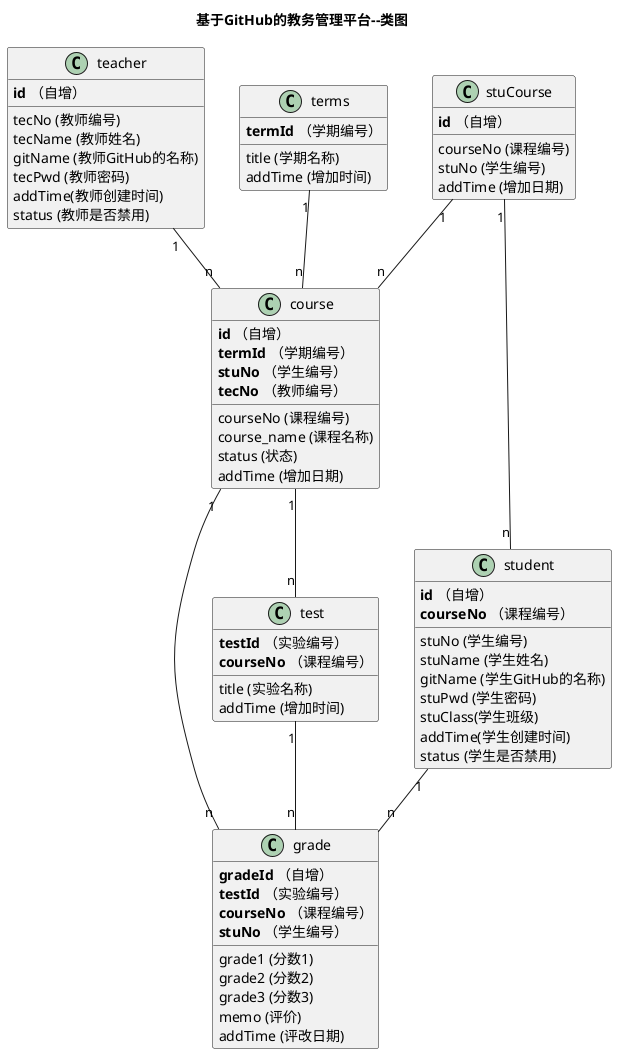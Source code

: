 @startuml
title 基于GitHub的教务管理平台--类图
class teacher {
    <b>id</b> （自增）
    tecNo (教师编号)
    tecName (教师姓名)
    gitName (教师GitHub的名称)
    tecPwd (教师密码)
    addTime(教师创建时间)
    status (教师是否禁用)
}
class stuCourse {
    <b>id</b> （自增）
    courseNo (课程编号)
    stuNo (学生编号)
    addTime (增加日期)
}

class student {
    <b>id</b> （自增）
    <b>courseNo</b> （课程编号）
    stuNo (学生编号)
    stuName (学生姓名)
    gitName (学生GitHub的名称)
    stuPwd (学生密码)
    stuClass(学生班级)
    addTime(学生创建时间)
    status (学生是否禁用)
    
}
class course {
    <b>id</b> （自增）
    courseNo (课程编号)
    course_name (课程名称)
    status (状态)
    addTime (增加日期)
    <b>termId</b> （学期编号）
    <b>stuNo</b> （学生编号）
    <b>tecNo</b> （教师编号）
}

class grade {
    <b>gradeId</b> （自增）
    grade1 (分数1)
    grade2 (分数2)
    grade3 (分数3)
    memo (评价)
    addTime (评改日期)
    <b>testId</b> （实验编号）
    <b>courseNo</b> （课程编号）
    <b>stuNo</b> （学生编号）
}

class test {
    <b>testId</b> （实验编号）
    title (实验名称)
    addTime (增加时间)
    <b>courseNo</b> （课程编号）
}

class terms {
    <b>termId</b> （学期编号）
    title (学期名称)
    addTime (增加时间)
}

student "1" -- "n"  grade
test "1" -- "n"  grade
course "1" -- "n"  grade
stuCourse "1" -- "n" student
stuCourse "1" -- "n" course 
terms "1" -- "n" course 
teacher "1" -- "n" course 
course "1" -- "n"  test

@enduml